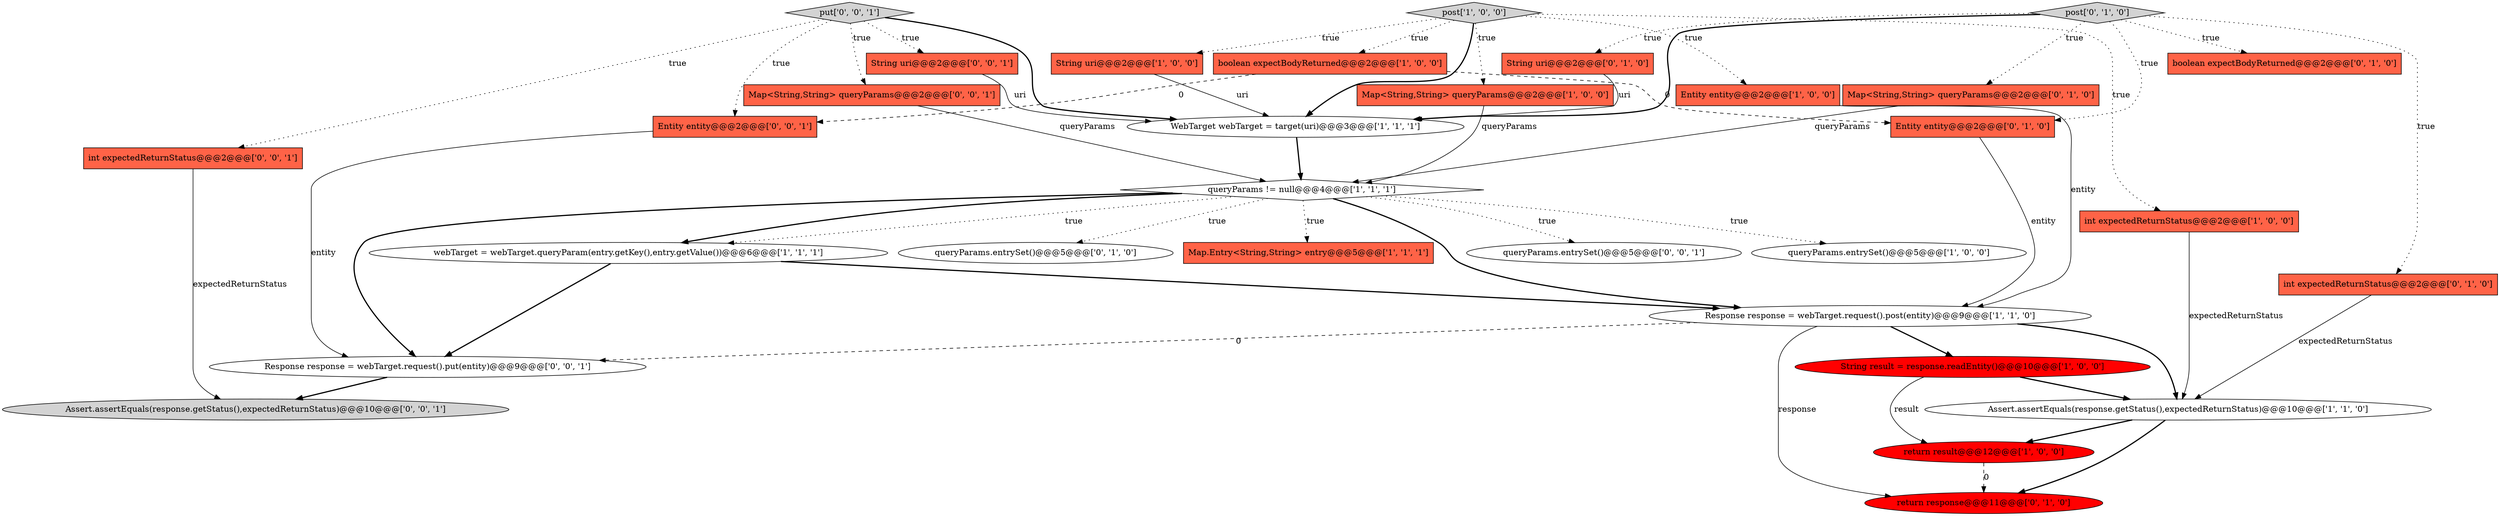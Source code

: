 digraph {
20 [style = filled, label = "post['0', '1', '0']", fillcolor = lightgray, shape = diamond image = "AAA0AAABBB2BBB"];
23 [style = filled, label = "Response response = webTarget.request().put(entity)@@@9@@@['0', '0', '1']", fillcolor = white, shape = ellipse image = "AAA0AAABBB3BBB"];
2 [style = filled, label = "int expectedReturnStatus@@@2@@@['1', '0', '0']", fillcolor = tomato, shape = box image = "AAA0AAABBB1BBB"];
19 [style = filled, label = "return response@@@11@@@['0', '1', '0']", fillcolor = red, shape = ellipse image = "AAA1AAABBB2BBB"];
0 [style = filled, label = "Map<String,String> queryParams@@@2@@@['1', '0', '0']", fillcolor = tomato, shape = box image = "AAA0AAABBB1BBB"];
10 [style = filled, label = "boolean expectBodyReturned@@@2@@@['1', '0', '0']", fillcolor = tomato, shape = box image = "AAA1AAABBB1BBB"];
7 [style = filled, label = "String result = response.readEntity()@@@10@@@['1', '0', '0']", fillcolor = red, shape = ellipse image = "AAA1AAABBB1BBB"];
13 [style = filled, label = "queryParams.entrySet()@@@5@@@['1', '0', '0']", fillcolor = white, shape = ellipse image = "AAA0AAABBB1BBB"];
21 [style = filled, label = "Map<String,String> queryParams@@@2@@@['0', '1', '0']", fillcolor = tomato, shape = box image = "AAA0AAABBB2BBB"];
4 [style = filled, label = "Assert.assertEquals(response.getStatus(),expectedReturnStatus)@@@10@@@['1', '1', '0']", fillcolor = white, shape = ellipse image = "AAA0AAABBB1BBB"];
6 [style = filled, label = "return result@@@12@@@['1', '0', '0']", fillcolor = red, shape = ellipse image = "AAA1AAABBB1BBB"];
18 [style = filled, label = "queryParams.entrySet()@@@5@@@['0', '1', '0']", fillcolor = white, shape = ellipse image = "AAA0AAABBB2BBB"];
3 [style = filled, label = "queryParams != null@@@4@@@['1', '1', '1']", fillcolor = white, shape = diamond image = "AAA0AAABBB1BBB"];
14 [style = filled, label = "Map.Entry<String,String> entry@@@5@@@['1', '1', '1']", fillcolor = tomato, shape = box image = "AAA0AAABBB1BBB"];
9 [style = filled, label = "Entity entity@@@2@@@['1', '0', '0']", fillcolor = tomato, shape = box image = "AAA0AAABBB1BBB"];
12 [style = filled, label = "webTarget = webTarget.queryParam(entry.getKey(),entry.getValue())@@@6@@@['1', '1', '1']", fillcolor = white, shape = ellipse image = "AAA0AAABBB1BBB"];
26 [style = filled, label = "queryParams.entrySet()@@@5@@@['0', '0', '1']", fillcolor = white, shape = ellipse image = "AAA0AAABBB3BBB"];
24 [style = filled, label = "String uri@@@2@@@['0', '0', '1']", fillcolor = tomato, shape = box image = "AAA0AAABBB3BBB"];
15 [style = filled, label = "boolean expectBodyReturned@@@2@@@['0', '1', '0']", fillcolor = tomato, shape = box image = "AAA0AAABBB2BBB"];
25 [style = filled, label = "Map<String,String> queryParams@@@2@@@['0', '0', '1']", fillcolor = tomato, shape = box image = "AAA0AAABBB3BBB"];
16 [style = filled, label = "String uri@@@2@@@['0', '1', '0']", fillcolor = tomato, shape = box image = "AAA0AAABBB2BBB"];
22 [style = filled, label = "Entity entity@@@2@@@['0', '1', '0']", fillcolor = tomato, shape = box image = "AAA1AAABBB2BBB"];
29 [style = filled, label = "put['0', '0', '1']", fillcolor = lightgray, shape = diamond image = "AAA0AAABBB3BBB"];
27 [style = filled, label = "int expectedReturnStatus@@@2@@@['0', '0', '1']", fillcolor = tomato, shape = box image = "AAA0AAABBB3BBB"];
5 [style = filled, label = "String uri@@@2@@@['1', '0', '0']", fillcolor = tomato, shape = box image = "AAA0AAABBB1BBB"];
8 [style = filled, label = "Response response = webTarget.request().post(entity)@@@9@@@['1', '1', '0']", fillcolor = white, shape = ellipse image = "AAA0AAABBB1BBB"];
30 [style = filled, label = "Entity entity@@@2@@@['0', '0', '1']", fillcolor = tomato, shape = box image = "AAA0AAABBB3BBB"];
28 [style = filled, label = "Assert.assertEquals(response.getStatus(),expectedReturnStatus)@@@10@@@['0', '0', '1']", fillcolor = lightgray, shape = ellipse image = "AAA0AAABBB3BBB"];
1 [style = filled, label = "post['1', '0', '0']", fillcolor = lightgray, shape = diamond image = "AAA0AAABBB1BBB"];
11 [style = filled, label = "WebTarget webTarget = target(uri)@@@3@@@['1', '1', '1']", fillcolor = white, shape = ellipse image = "AAA0AAABBB1BBB"];
17 [style = filled, label = "int expectedReturnStatus@@@2@@@['0', '1', '0']", fillcolor = tomato, shape = box image = "AAA0AAABBB2BBB"];
30->23 [style = solid, label="entity"];
17->4 [style = solid, label="expectedReturnStatus"];
1->10 [style = dotted, label="true"];
4->6 [style = bold, label=""];
7->6 [style = solid, label="result"];
20->17 [style = dotted, label="true"];
29->27 [style = dotted, label="true"];
27->28 [style = solid, label="expectedReturnStatus"];
4->19 [style = bold, label=""];
0->3 [style = solid, label="queryParams"];
3->26 [style = dotted, label="true"];
8->19 [style = solid, label="response"];
20->21 [style = dotted, label="true"];
7->4 [style = bold, label=""];
3->12 [style = bold, label=""];
10->22 [style = dashed, label="0"];
8->7 [style = bold, label=""];
1->11 [style = bold, label=""];
3->14 [style = dotted, label="true"];
23->28 [style = bold, label=""];
2->4 [style = solid, label="expectedReturnStatus"];
3->23 [style = bold, label=""];
10->30 [style = dashed, label="0"];
29->25 [style = dotted, label="true"];
11->3 [style = bold, label=""];
12->8 [style = bold, label=""];
3->12 [style = dotted, label="true"];
3->8 [style = bold, label=""];
1->9 [style = dotted, label="true"];
21->3 [style = solid, label="queryParams"];
3->18 [style = dotted, label="true"];
6->19 [style = dashed, label="0"];
29->30 [style = dotted, label="true"];
9->8 [style = solid, label="entity"];
12->23 [style = bold, label=""];
22->8 [style = solid, label="entity"];
1->0 [style = dotted, label="true"];
16->11 [style = solid, label="uri"];
8->4 [style = bold, label=""];
20->22 [style = dotted, label="true"];
1->2 [style = dotted, label="true"];
5->11 [style = solid, label="uri"];
29->24 [style = dotted, label="true"];
1->5 [style = dotted, label="true"];
29->11 [style = bold, label=""];
24->11 [style = solid, label="uri"];
20->15 [style = dotted, label="true"];
3->13 [style = dotted, label="true"];
20->16 [style = dotted, label="true"];
8->23 [style = dashed, label="0"];
20->11 [style = bold, label=""];
25->3 [style = solid, label="queryParams"];
}
